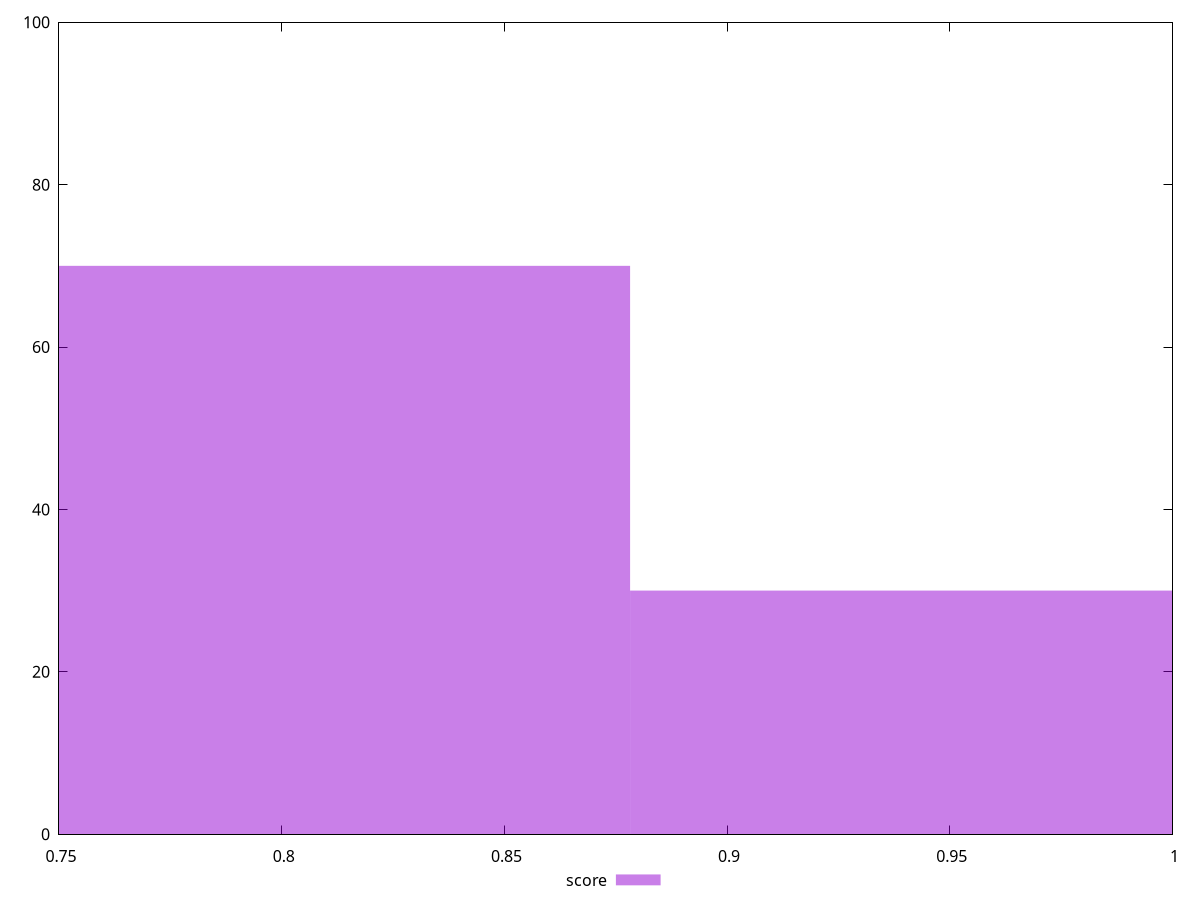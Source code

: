 reset

$score <<EOF
0.8106657279481064 70
0.9457766826061241 30
EOF

set key outside below
set boxwidth 0.13511095465801773
set xrange [0.75:1]
set yrange [0:100]
set trange [0:100]
set style fill transparent solid 0.5 noborder
set terminal svg size 640, 490 enhanced background rgb 'white'
set output "reprap/uses-optimized-images/samples/pages/score/histogram.svg"

plot $score title "score" with boxes

reset
